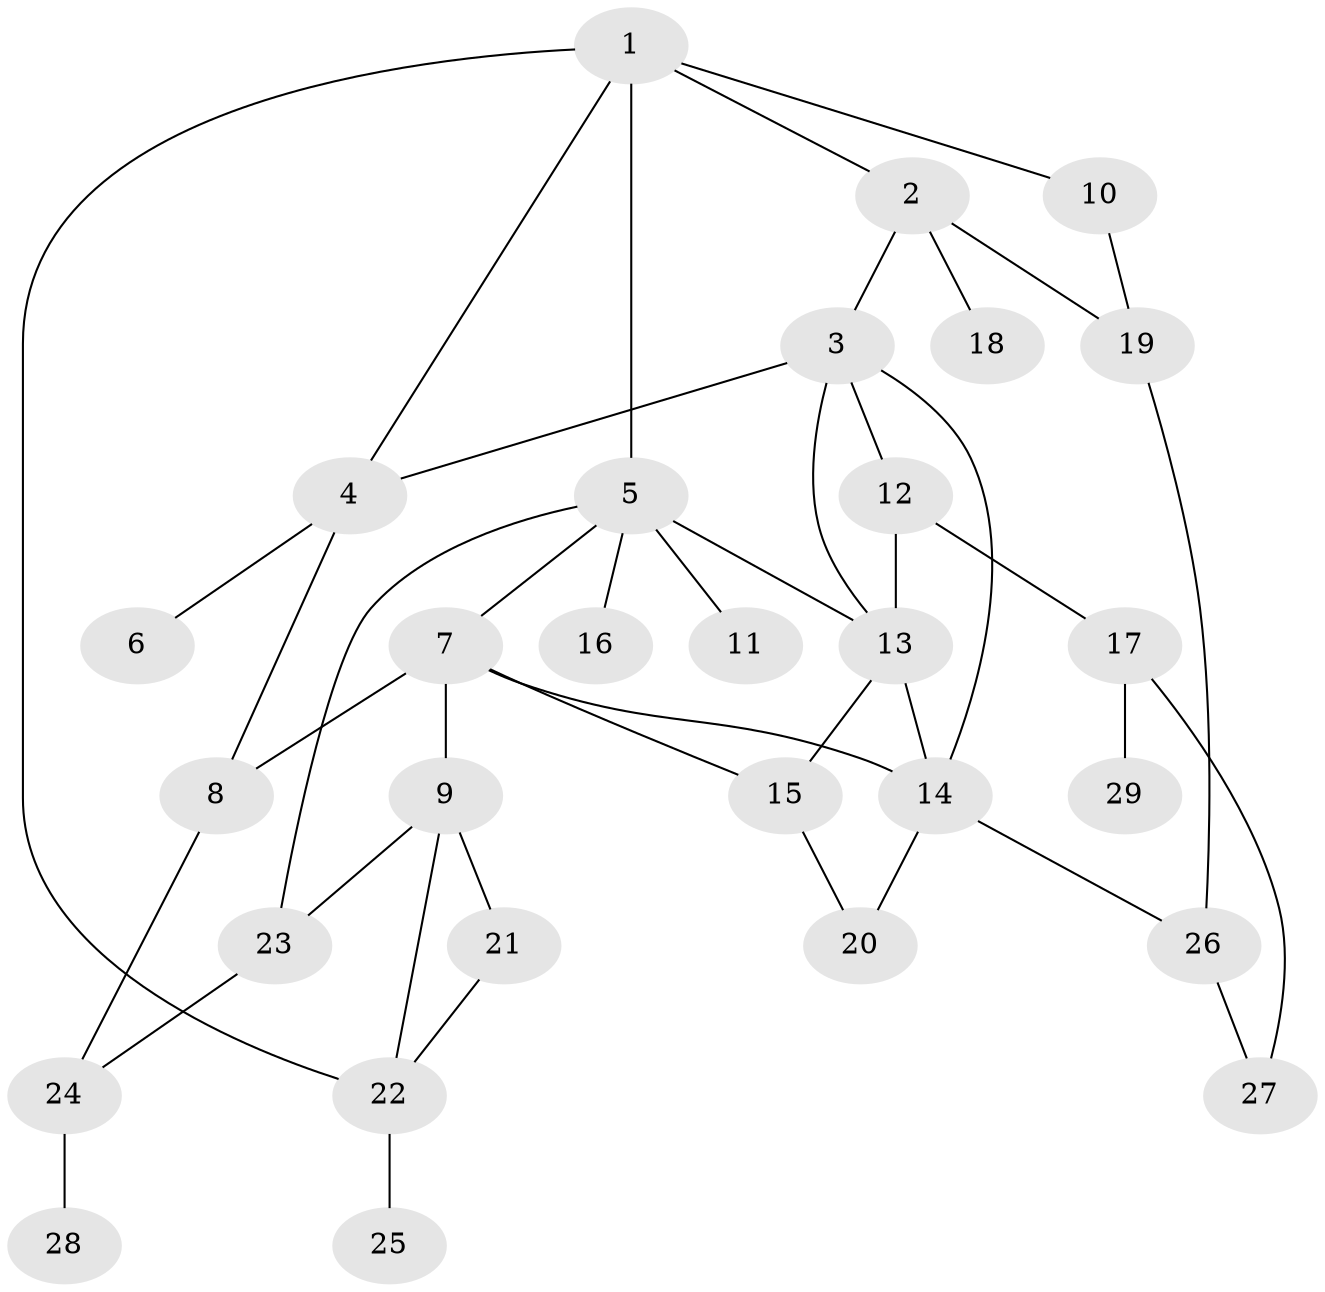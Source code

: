 // original degree distribution, {6: 0.05263157894736842, 4: 0.12280701754385964, 7: 0.017543859649122806, 1: 0.17543859649122806, 5: 0.07017543859649122, 3: 0.19298245614035087, 2: 0.3684210526315789}
// Generated by graph-tools (version 1.1) at 2025/49/03/04/25 22:49:07]
// undirected, 29 vertices, 43 edges
graph export_dot {
  node [color=gray90,style=filled];
  1;
  2;
  3;
  4;
  5;
  6;
  7;
  8;
  9;
  10;
  11;
  12;
  13;
  14;
  15;
  16;
  17;
  18;
  19;
  20;
  21;
  22;
  23;
  24;
  25;
  26;
  27;
  28;
  29;
  1 -- 2 [weight=1.0];
  1 -- 4 [weight=1.0];
  1 -- 5 [weight=1.0];
  1 -- 10 [weight=1.0];
  1 -- 22 [weight=1.0];
  2 -- 3 [weight=2.0];
  2 -- 18 [weight=1.0];
  2 -- 19 [weight=2.0];
  3 -- 4 [weight=1.0];
  3 -- 12 [weight=1.0];
  3 -- 13 [weight=1.0];
  3 -- 14 [weight=2.0];
  4 -- 6 [weight=1.0];
  4 -- 8 [weight=1.0];
  5 -- 7 [weight=1.0];
  5 -- 11 [weight=2.0];
  5 -- 13 [weight=1.0];
  5 -- 16 [weight=1.0];
  5 -- 23 [weight=1.0];
  7 -- 8 [weight=2.0];
  7 -- 9 [weight=2.0];
  7 -- 14 [weight=2.0];
  7 -- 15 [weight=1.0];
  8 -- 24 [weight=1.0];
  9 -- 21 [weight=1.0];
  9 -- 22 [weight=1.0];
  9 -- 23 [weight=1.0];
  10 -- 19 [weight=1.0];
  12 -- 13 [weight=1.0];
  12 -- 17 [weight=1.0];
  13 -- 14 [weight=1.0];
  13 -- 15 [weight=1.0];
  14 -- 20 [weight=1.0];
  14 -- 26 [weight=1.0];
  15 -- 20 [weight=1.0];
  17 -- 27 [weight=1.0];
  17 -- 29 [weight=1.0];
  19 -- 26 [weight=1.0];
  21 -- 22 [weight=1.0];
  22 -- 25 [weight=1.0];
  23 -- 24 [weight=1.0];
  24 -- 28 [weight=1.0];
  26 -- 27 [weight=1.0];
}
